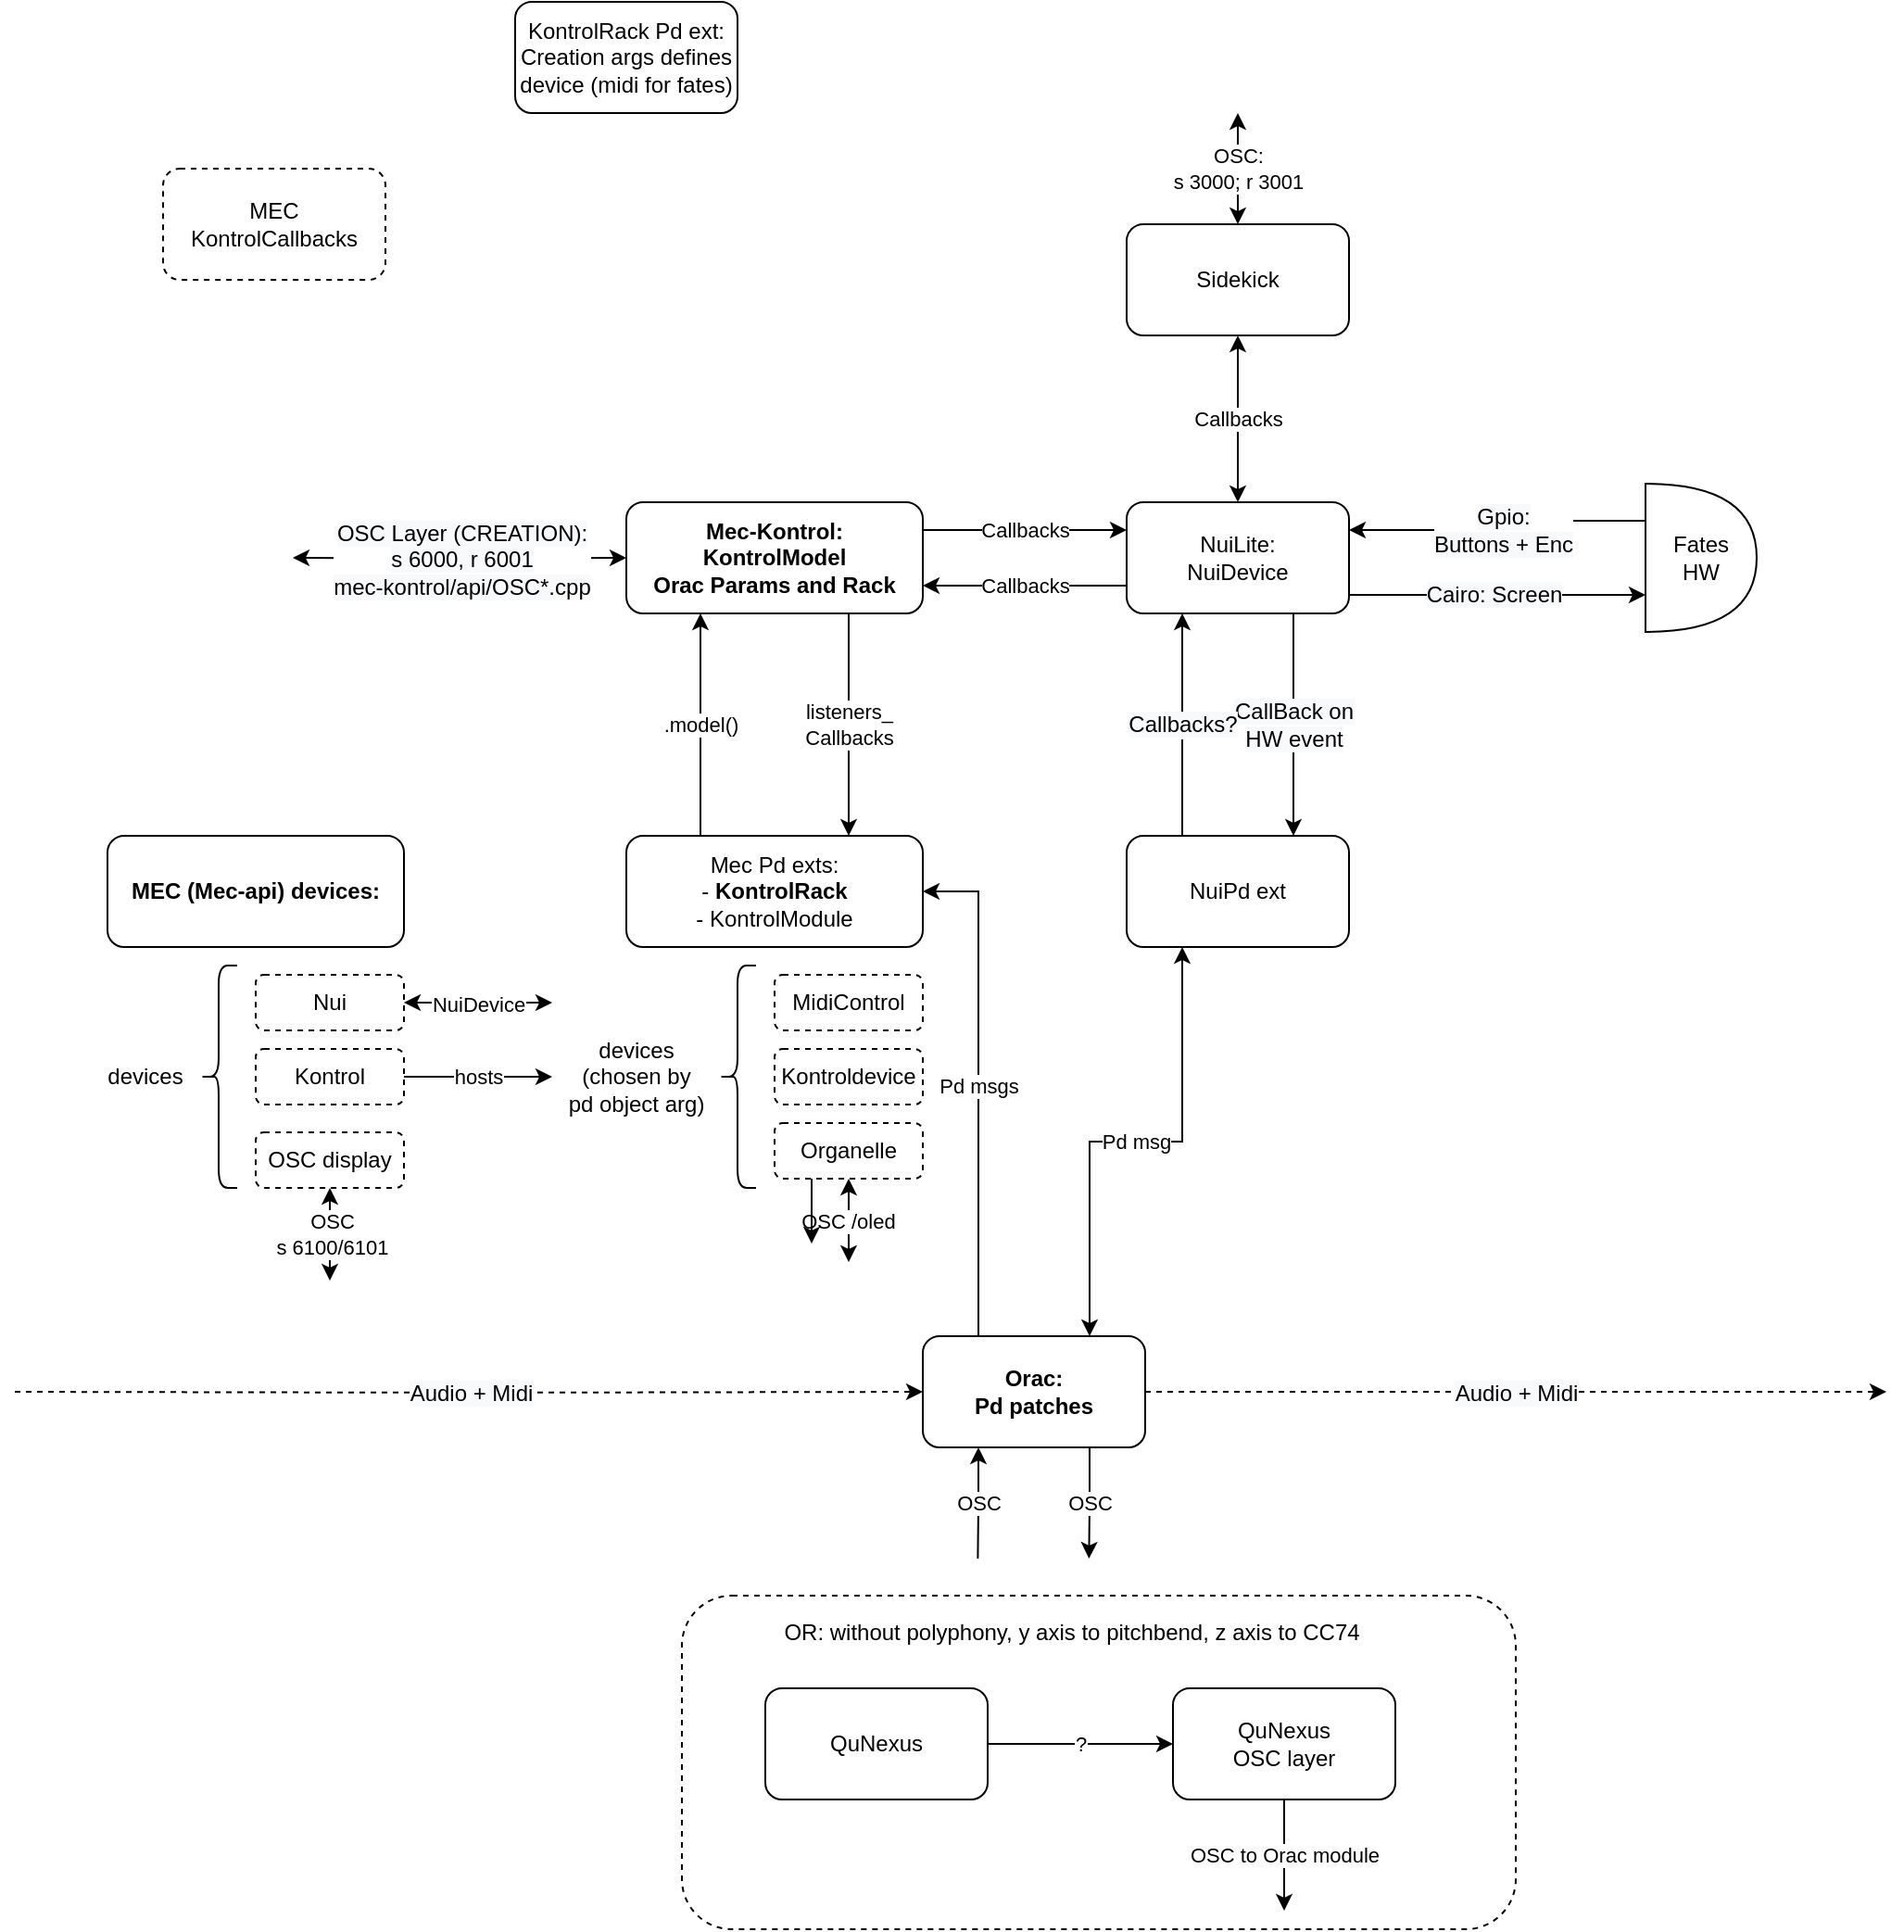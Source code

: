 <mxfile>
    <diagram id="479-L3yI7YsXucOg6hw7" name="Page-1">
        <mxGraphModel dx="1425" dy="1348" grid="1" gridSize="10" guides="1" tooltips="1" connect="1" arrows="1" fold="1" page="1" pageScale="1" pageWidth="850" pageHeight="1100" background="#ffffff" math="0" shadow="0">
            <root>
                <mxCell id="0"/>
                <mxCell id="1" parent="0"/>
                <mxCell id="34" value="&lt;meta charset=&quot;utf-8&quot;&gt;&lt;span style=&quot;color: rgb(0, 0, 0); font-family: helvetica; font-size: 12px; font-style: normal; font-weight: 400; letter-spacing: normal; text-align: center; text-indent: 0px; text-transform: none; word-spacing: 0px; background-color: rgb(248, 249, 250); display: inline; float: none;&quot;&gt;Audio + Midi&lt;/span&gt;" style="edgeStyle=orthogonalEdgeStyle;rounded=0;orthogonalLoop=1;jettySize=auto;html=1;dashed=1;entryX=0;entryY=0.5;entryDx=0;entryDy=0;" parent="1" target="2" edge="1">
                    <mxGeometry relative="1" as="geometry">
                        <mxPoint x="-10" y="750" as="sourcePoint"/>
                    </mxGeometry>
                </mxCell>
                <mxCell id="35" value="&lt;meta charset=&quot;utf-8&quot;&gt;&lt;span style=&quot;color: rgb(0, 0, 0); font-family: helvetica; font-size: 12px; font-style: normal; font-weight: 400; letter-spacing: normal; text-align: center; text-indent: 0px; text-transform: none; word-spacing: 0px; background-color: rgb(248, 249, 250); display: inline; float: none;&quot;&gt;Audio + Midi&lt;/span&gt;" style="edgeStyle=orthogonalEdgeStyle;rounded=0;orthogonalLoop=1;jettySize=auto;html=1;exitX=1;exitY=0.5;exitDx=0;exitDy=0;dashed=1;" parent="1" source="2" edge="1">
                    <mxGeometry relative="1" as="geometry">
                        <mxPoint x="1000" y="750" as="targetPoint"/>
                    </mxGeometry>
                </mxCell>
                <mxCell id="61" value="OSC" style="edgeStyle=orthogonalEdgeStyle;rounded=0;orthogonalLoop=1;jettySize=auto;html=1;exitX=0.25;exitY=1;exitDx=0;exitDy=0;startArrow=classic;startFill=1;endArrow=none;endFill=0;" parent="1" source="2" edge="1">
                    <mxGeometry relative="1" as="geometry">
                        <mxPoint x="509.69" y="840" as="targetPoint"/>
                    </mxGeometry>
                </mxCell>
                <mxCell id="62" value="OSC" style="edgeStyle=orthogonalEdgeStyle;rounded=0;orthogonalLoop=1;jettySize=auto;html=1;exitX=0.75;exitY=1;exitDx=0;exitDy=0;startArrow=none;startFill=0;endArrow=classic;endFill=1;" parent="1" source="2" edge="1">
                    <mxGeometry relative="1" as="geometry">
                        <mxPoint x="569.69" y="840" as="targetPoint"/>
                    </mxGeometry>
                </mxCell>
                <mxCell id="88" value="Pd msgs" style="edgeStyle=orthogonalEdgeStyle;rounded=0;orthogonalLoop=1;jettySize=auto;html=1;exitX=0.25;exitY=0;exitDx=0;exitDy=0;entryX=1;entryY=0.5;entryDx=0;entryDy=0;" parent="1" source="2" target="29" edge="1">
                    <mxGeometry relative="1" as="geometry"/>
                </mxCell>
                <mxCell id="2" value="Orac:&lt;br&gt;Pd patches" style="rounded=1;whiteSpace=wrap;html=1;fontStyle=1" parent="1" vertex="1">
                    <mxGeometry x="480" y="720" width="120" height="60" as="geometry"/>
                </mxCell>
                <mxCell id="18" value="Callbacks" style="edgeStyle=orthogonalEdgeStyle;rounded=0;orthogonalLoop=1;jettySize=auto;html=1;exitX=1;exitY=0.25;exitDx=0;exitDy=0;entryX=0;entryY=0.25;entryDx=0;entryDy=0;" parent="1" source="3" target="4" edge="1">
                    <mxGeometry relative="1" as="geometry"/>
                </mxCell>
                <mxCell id="39" value="&lt;span style=&quot;color: rgb(0 , 0 , 0) ; font-family: &amp;#34;helvetica&amp;#34; ; font-size: 11px ; font-style: normal ; font-weight: 400 ; letter-spacing: normal ; text-align: center ; text-indent: 0px ; text-transform: none ; word-spacing: 0px ; background-color: rgb(255 , 255 , 255) ; display: inline ; float: none&quot;&gt;listeners_&lt;br&gt;Callbacks&lt;br&gt;&lt;/span&gt;" style="edgeStyle=orthogonalEdgeStyle;rounded=0;orthogonalLoop=1;jettySize=auto;html=1;exitX=0.75;exitY=1;exitDx=0;exitDy=0;entryX=0.75;entryY=0;entryDx=0;entryDy=0;" parent="1" source="3" target="29" edge="1">
                    <mxGeometry relative="1" as="geometry"/>
                </mxCell>
                <mxCell id="3" value="Mec-Kontrol:&lt;br&gt;KontrolModel&lt;br&gt;Orac Params and Rack" style="rounded=1;whiteSpace=wrap;html=1;fontStyle=1" parent="1" vertex="1">
                    <mxGeometry x="320" y="270" width="160" height="60" as="geometry"/>
                </mxCell>
                <mxCell id="9" value="&lt;meta charset=&quot;utf-8&quot;&gt;&lt;span style=&quot;color: rgb(0, 0, 0); font-family: helvetica; font-size: 12px; font-style: normal; font-weight: 400; letter-spacing: normal; text-align: center; text-indent: 0px; text-transform: none; word-spacing: 0px; background-color: rgb(248, 249, 250); display: inline; float: none;&quot;&gt;Cairo: Screen&lt;/span&gt;" style="edgeStyle=orthogonalEdgeStyle;rounded=0;orthogonalLoop=1;jettySize=auto;html=1;exitX=1;exitY=0.75;exitDx=0;exitDy=0;entryX=0;entryY=0.75;entryDx=0;entryDy=0;entryPerimeter=0;" parent="1" source="4" target="6" edge="1">
                    <mxGeometry relative="1" as="geometry">
                        <Array as="points">
                            <mxPoint x="710" y="320"/>
                        </Array>
                    </mxGeometry>
                </mxCell>
                <mxCell id="12" value="&lt;span style=&quot;color: rgb(0 , 0 , 0) ; font-family: &amp;#34;helvetica&amp;#34; ; font-size: 12px ; font-style: normal ; font-weight: 400 ; letter-spacing: normal ; text-align: center ; text-indent: 0px ; text-transform: none ; word-spacing: 0px ; background-color: rgb(248 , 249 , 250) ; display: inline ; float: none&quot;&gt;CallBack on&lt;br&gt;HW event&lt;/span&gt;" style="edgeStyle=orthogonalEdgeStyle;rounded=0;orthogonalLoop=1;jettySize=auto;html=1;exitX=0.75;exitY=1;exitDx=0;exitDy=0;entryX=0.75;entryY=0;entryDx=0;entryDy=0;" parent="1" source="4" target="5" edge="1">
                    <mxGeometry relative="1" as="geometry"/>
                </mxCell>
                <mxCell id="17" value="Callbacks" style="edgeStyle=orthogonalEdgeStyle;rounded=0;orthogonalLoop=1;jettySize=auto;html=1;exitX=0;exitY=0.75;exitDx=0;exitDy=0;entryX=1;entryY=0.75;entryDx=0;entryDy=0;" parent="1" source="4" target="3" edge="1">
                    <mxGeometry relative="1" as="geometry"/>
                </mxCell>
                <mxCell id="4" value="NuiLite:&lt;br&gt;NuiDevice" style="rounded=1;whiteSpace=wrap;html=1;" parent="1" vertex="1">
                    <mxGeometry x="590" y="270" width="120" height="60" as="geometry"/>
                </mxCell>
                <mxCell id="13" value="&lt;font face=&quot;helvetica&quot;&gt;&lt;span style=&quot;font-size: 12px ; background-color: rgb(248 , 249 , 250)&quot;&gt;Callbacks?&lt;/span&gt;&lt;/font&gt;" style="edgeStyle=orthogonalEdgeStyle;rounded=0;orthogonalLoop=1;jettySize=auto;html=1;exitX=0.25;exitY=0;exitDx=0;exitDy=0;entryX=0.25;entryY=1;entryDx=0;entryDy=0;" parent="1" source="5" target="4" edge="1">
                    <mxGeometry relative="1" as="geometry"/>
                </mxCell>
                <mxCell id="41" value="&lt;meta charset=&quot;utf-8&quot;&gt;&lt;span style=&quot;color: rgb(0, 0, 0); font-family: helvetica; font-size: 11px; font-style: normal; font-weight: 400; letter-spacing: normal; text-align: center; text-indent: 0px; text-transform: none; word-spacing: 0px; background-color: rgb(255, 255, 255); display: inline; float: none;&quot;&gt;Pd msg&lt;/span&gt;" style="edgeStyle=orthogonalEdgeStyle;rounded=0;orthogonalLoop=1;jettySize=auto;html=1;exitX=0.25;exitY=1;exitDx=0;exitDy=0;entryX=0.75;entryY=0;entryDx=0;entryDy=0;startArrow=classic;startFill=1;" parent="1" source="5" target="2" edge="1">
                    <mxGeometry relative="1" as="geometry"/>
                </mxCell>
                <mxCell id="5" value="NuiPd ext" style="rounded=1;whiteSpace=wrap;html=1;" parent="1" vertex="1">
                    <mxGeometry x="590" y="450" width="120" height="60" as="geometry"/>
                </mxCell>
                <mxCell id="7" value="&lt;meta charset=&quot;utf-8&quot;&gt;&lt;span style=&quot;color: rgb(0, 0, 0); font-family: helvetica; font-size: 12px; font-style: normal; font-weight: 400; letter-spacing: normal; text-align: center; text-indent: 0px; text-transform: none; word-spacing: 0px; background-color: rgb(248, 249, 250); display: inline; float: none;&quot;&gt;Gpio:&lt;/span&gt;&lt;br style=&quot;color: rgb(0, 0, 0); font-family: helvetica; font-size: 12px; font-style: normal; font-weight: 400; letter-spacing: normal; text-align: center; text-indent: 0px; text-transform: none; word-spacing: 0px; background-color: rgb(248, 249, 250);&quot;&gt;&lt;span style=&quot;color: rgb(0, 0, 0); font-family: helvetica; font-size: 12px; font-style: normal; font-weight: 400; letter-spacing: normal; text-align: center; text-indent: 0px; text-transform: none; word-spacing: 0px; background-color: rgb(248, 249, 250); display: inline; float: none;&quot;&gt;Buttons + Enc&lt;/span&gt;" style="edgeStyle=orthogonalEdgeStyle;rounded=0;orthogonalLoop=1;jettySize=auto;html=1;exitX=0;exitY=0.25;exitDx=0;exitDy=0;exitPerimeter=0;entryX=1;entryY=0.25;entryDx=0;entryDy=0;" parent="1" source="6" target="4" edge="1">
                    <mxGeometry relative="1" as="geometry">
                        <Array as="points">
                            <mxPoint x="810" y="285"/>
                        </Array>
                    </mxGeometry>
                </mxCell>
                <mxCell id="6" value="Fates&lt;br&gt;HW" style="shape=or;whiteSpace=wrap;html=1;" parent="1" vertex="1">
                    <mxGeometry x="870" y="260" width="60" height="80" as="geometry"/>
                </mxCell>
                <mxCell id="38" value=".model()" style="edgeStyle=orthogonalEdgeStyle;rounded=0;orthogonalLoop=1;jettySize=auto;html=1;exitX=0.25;exitY=0;exitDx=0;exitDy=0;entryX=0.25;entryY=1;entryDx=0;entryDy=0;" parent="1" source="29" target="3" edge="1">
                    <mxGeometry relative="1" as="geometry"/>
                </mxCell>
                <mxCell id="29" value="Mec Pd exts:&lt;br&gt;- &lt;b&gt;KontrolRack&lt;/b&gt;&lt;br&gt;- KontrolModule" style="rounded=1;whiteSpace=wrap;html=1;" parent="1" vertex="1">
                    <mxGeometry x="320" y="450" width="160" height="60" as="geometry"/>
                </mxCell>
                <mxCell id="45" value="OSC to Orac module" style="edgeStyle=orthogonalEdgeStyle;rounded=0;orthogonalLoop=1;jettySize=auto;html=1;startArrow=none;startFill=0;endArrow=classic;endFill=1;exitX=0.5;exitY=1;exitDx=0;exitDy=0;" parent="1" edge="1">
                    <mxGeometry relative="1" as="geometry">
                        <mxPoint x="675" y="970" as="sourcePoint"/>
                        <mxPoint x="675" y="1030" as="targetPoint"/>
                        <Array as="points">
                            <mxPoint x="675" y="1010"/>
                        </Array>
                    </mxGeometry>
                </mxCell>
                <mxCell id="44" value="QuNexus &lt;br&gt;OSC layer" style="rounded=1;whiteSpace=wrap;html=1;" parent="1" vertex="1">
                    <mxGeometry x="615" y="910" width="120" height="60" as="geometry"/>
                </mxCell>
                <mxCell id="63" value="?" style="edgeStyle=orthogonalEdgeStyle;rounded=0;orthogonalLoop=1;jettySize=auto;html=1;exitX=1;exitY=0.5;exitDx=0;exitDy=0;entryX=0;entryY=0.5;entryDx=0;entryDy=0;startArrow=none;startFill=0;endArrow=classic;endFill=1;" parent="1" source="48" target="44" edge="1">
                    <mxGeometry relative="1" as="geometry"/>
                </mxCell>
                <mxCell id="48" value="QuNexus" style="rounded=1;whiteSpace=wrap;html=1;" parent="1" vertex="1">
                    <mxGeometry x="395" y="910" width="120" height="60" as="geometry"/>
                </mxCell>
                <mxCell id="54" value="Callbacks" style="edgeStyle=orthogonalEdgeStyle;rounded=0;orthogonalLoop=1;jettySize=auto;html=1;exitX=0.5;exitY=1;exitDx=0;exitDy=0;entryX=0.5;entryY=0;entryDx=0;entryDy=0;startArrow=classic;startFill=1;" parent="1" source="52" target="4" edge="1">
                    <mxGeometry relative="1" as="geometry"/>
                </mxCell>
                <mxCell id="55" value="OSC:&lt;br&gt;s 3000; r 3001" style="edgeStyle=orthogonalEdgeStyle;rounded=0;orthogonalLoop=1;jettySize=auto;html=1;exitX=0.5;exitY=0;exitDx=0;exitDy=0;startArrow=classic;startFill=1;endArrow=classic;endFill=1;" parent="1" source="52" edge="1">
                    <mxGeometry relative="1" as="geometry">
                        <mxPoint x="650" y="60" as="targetPoint"/>
                    </mxGeometry>
                </mxCell>
                <mxCell id="52" value="Sidekick" style="rounded=1;whiteSpace=wrap;html=1;" parent="1" vertex="1">
                    <mxGeometry x="590" y="120" width="120" height="60" as="geometry"/>
                </mxCell>
                <mxCell id="57" value="OR: without polyphony, y axis to pitchbend, z axis to CC74" style="text;html=1;align=center;verticalAlign=middle;resizable=0;points=[];autosize=1;strokeColor=none;" parent="1" vertex="1">
                    <mxGeometry x="395" y="870" width="330" height="20" as="geometry"/>
                </mxCell>
                <mxCell id="56" value="" style="rounded=1;whiteSpace=wrap;html=1;dashed=1;fillColor=none;" parent="1" vertex="1">
                    <mxGeometry x="350" y="860" width="450" height="180" as="geometry"/>
                </mxCell>
                <mxCell id="68" value="&lt;meta charset=&quot;utf-8&quot;&gt;&lt;span style=&quot;color: rgb(0, 0, 0); font-family: helvetica; font-size: 12px; font-style: normal; font-weight: 400; letter-spacing: normal; text-align: center; text-indent: 0px; text-transform: none; word-spacing: 0px; background-color: rgb(248, 249, 250); display: inline; float: none;&quot;&gt;OSC Layer (CREATION):&lt;/span&gt;&lt;br style=&quot;color: rgb(0, 0, 0); font-family: helvetica; font-size: 12px; font-style: normal; font-weight: 400; letter-spacing: normal; text-align: center; text-indent: 0px; text-transform: none; word-spacing: 0px; background-color: rgb(248, 249, 250);&quot;&gt;&lt;span style=&quot;color: rgb(0, 0, 0); font-family: helvetica; font-size: 12px; font-style: normal; font-weight: 400; letter-spacing: normal; text-align: center; text-indent: 0px; text-transform: none; word-spacing: 0px; background-color: rgb(248, 249, 250); display: inline; float: none;&quot;&gt;s 6000, r 6001&lt;/span&gt;&lt;br style=&quot;color: rgb(0, 0, 0); font-family: helvetica; font-size: 12px; font-style: normal; font-weight: 400; letter-spacing: normal; text-align: center; text-indent: 0px; text-transform: none; word-spacing: 0px; background-color: rgb(248, 249, 250);&quot;&gt;&lt;span style=&quot;color: rgb(0, 0, 0); font-family: helvetica; font-size: 12px; font-style: normal; font-weight: 400; letter-spacing: normal; text-align: center; text-indent: 0px; text-transform: none; word-spacing: 0px; background-color: rgb(248, 249, 250); display: inline; float: none;&quot;&gt;mec-kontrol/api/OSC*.cpp&lt;/span&gt;" style="edgeStyle=orthogonalEdgeStyle;rounded=0;orthogonalLoop=1;jettySize=auto;html=1;entryX=0;entryY=0.5;entryDx=0;entryDy=0;startArrow=classic;startFill=1;endArrow=classic;endFill=1;" parent="1" target="3" edge="1">
                    <mxGeometry relative="1" as="geometry">
                        <mxPoint x="140" y="300" as="sourcePoint"/>
                    </mxGeometry>
                </mxCell>
                <mxCell id="69" value="MEC (Mec-api) devices:" style="rounded=1;whiteSpace=wrap;html=1;fontStyle=1" parent="1" vertex="1">
                    <mxGeometry x="40" y="450" width="160" height="60" as="geometry"/>
                </mxCell>
                <mxCell id="71" value="KontrolRack Pd ext:&lt;br&gt;Creation args defines device (midi for fates)" style="rounded=1;whiteSpace=wrap;html=1;" parent="1" vertex="1">
                    <mxGeometry x="260" width="120" height="60" as="geometry"/>
                </mxCell>
                <mxCell id="93" value="NuiDevice" style="edgeStyle=orthogonalEdgeStyle;rounded=0;orthogonalLoop=1;jettySize=auto;html=1;exitX=1;exitY=0.5;exitDx=0;exitDy=0;startArrow=classic;startFill=1;" parent="1" source="72" edge="1">
                    <mxGeometry relative="1" as="geometry">
                        <mxPoint x="280" y="540" as="targetPoint"/>
                    </mxGeometry>
                </mxCell>
                <mxCell id="72" value="Nui" style="rounded=1;whiteSpace=wrap;html=1;dashed=1;" parent="1" vertex="1">
                    <mxGeometry x="120" y="525" width="80" height="30" as="geometry"/>
                </mxCell>
                <mxCell id="92" value="&lt;meta charset=&quot;utf-8&quot;&gt;&lt;span style=&quot;color: rgb(0, 0, 0); font-family: helvetica; font-size: 11px; font-style: normal; font-weight: 400; letter-spacing: normal; text-align: center; text-indent: 0px; text-transform: none; word-spacing: 0px; background-color: rgb(255, 255, 255); display: inline; float: none;&quot;&gt;OSC&lt;/span&gt;&lt;br style=&quot;color: rgb(0, 0, 0); font-family: helvetica; font-size: 11px; font-style: normal; font-weight: 400; letter-spacing: normal; text-align: center; text-indent: 0px; text-transform: none; word-spacing: 0px;&quot;&gt;&lt;span style=&quot;color: rgb(0, 0, 0); font-family: helvetica; font-size: 11px; font-style: normal; font-weight: 400; letter-spacing: normal; text-align: center; text-indent: 0px; text-transform: none; word-spacing: 0px; background-color: rgb(255, 255, 255); display: inline; float: none;&quot;&gt;s 6100/6101&lt;/span&gt;" style="edgeStyle=orthogonalEdgeStyle;rounded=0;orthogonalLoop=1;jettySize=auto;html=1;exitX=0.5;exitY=1;exitDx=0;exitDy=0;startArrow=classic;startFill=1;" parent="1" source="74" edge="1">
                    <mxGeometry relative="1" as="geometry">
                        <mxPoint x="160" y="690" as="targetPoint"/>
                    </mxGeometry>
                </mxCell>
                <mxCell id="74" value="OSC display" style="rounded=1;whiteSpace=wrap;html=1;dashed=1;" parent="1" vertex="1">
                    <mxGeometry x="120" y="610" width="80" height="30" as="geometry"/>
                </mxCell>
                <mxCell id="86" value="hosts" style="edgeStyle=orthogonalEdgeStyle;rounded=0;orthogonalLoop=1;jettySize=auto;html=1;exitX=1;exitY=0.5;exitDx=0;exitDy=0;" parent="1" source="75" target="84" edge="1">
                    <mxGeometry relative="1" as="geometry"/>
                </mxCell>
                <mxCell id="75" value="Kontrol" style="rounded=1;whiteSpace=wrap;html=1;dashed=1;" parent="1" vertex="1">
                    <mxGeometry x="120" y="565" width="80" height="30" as="geometry"/>
                </mxCell>
                <mxCell id="77" value="" style="shape=curlyBracket;whiteSpace=wrap;html=1;rounded=1;" parent="1" vertex="1">
                    <mxGeometry x="90" y="520" width="20" height="120" as="geometry"/>
                </mxCell>
                <mxCell id="78" value="devices" style="text;html=1;align=center;verticalAlign=middle;resizable=0;points=[];autosize=1;strokeColor=none;" parent="1" vertex="1">
                    <mxGeometry x="30" y="570" width="60" height="20" as="geometry"/>
                </mxCell>
                <mxCell id="80" value="MidiControl" style="rounded=1;whiteSpace=wrap;html=1;fontStyle=0;dashed=1;" parent="1" vertex="1">
                    <mxGeometry x="400" y="525" width="80" height="30" as="geometry"/>
                </mxCell>
                <mxCell id="81" value="Kontroldevice" style="rounded=1;whiteSpace=wrap;html=1;fontStyle=0;dashed=1;" parent="1" vertex="1">
                    <mxGeometry x="400" y="565" width="80" height="30" as="geometry"/>
                </mxCell>
                <mxCell id="90" value="OSC /oled&amp;nbsp;" style="edgeStyle=orthogonalEdgeStyle;rounded=0;orthogonalLoop=1;jettySize=auto;html=1;exitX=0.5;exitY=1;exitDx=0;exitDy=0;startArrow=classic;startFill=1;" parent="1" source="82" edge="1">
                    <mxGeometry relative="1" as="geometry">
                        <mxPoint x="440" y="680" as="targetPoint"/>
                    </mxGeometry>
                </mxCell>
                <mxCell id="82" value="Organelle" style="rounded=1;whiteSpace=wrap;html=1;fontStyle=0;dashed=1;" parent="1" vertex="1">
                    <mxGeometry x="400" y="605" width="80" height="30" as="geometry"/>
                </mxCell>
                <mxCell id="89" style="edgeStyle=orthogonalEdgeStyle;rounded=0;orthogonalLoop=1;jettySize=auto;html=1;exitX=0.25;exitY=1;exitDx=0;exitDy=0;" parent="1" source="82" edge="1">
                    <mxGeometry relative="1" as="geometry">
                        <mxPoint x="420" y="670" as="targetPoint"/>
                    </mxGeometry>
                </mxCell>
                <mxCell id="83" value="" style="shape=curlyBracket;whiteSpace=wrap;html=1;rounded=1;fontStyle=0" parent="1" vertex="1">
                    <mxGeometry x="370" y="520" width="20" height="120" as="geometry"/>
                </mxCell>
                <mxCell id="84" value="devices&lt;br&gt;(chosen by&lt;br&gt;pd object arg)" style="text;html=1;align=center;verticalAlign=middle;resizable=0;points=[];autosize=1;strokeColor=none;fontStyle=0" parent="1" vertex="1">
                    <mxGeometry x="280" y="555" width="90" height="50" as="geometry"/>
                </mxCell>
                <mxCell id="87" value="MEC KontrolCallbacks" style="rounded=1;whiteSpace=wrap;html=1;dashed=1;" parent="1" vertex="1">
                    <mxGeometry x="70" y="90" width="120" height="60" as="geometry"/>
                </mxCell>
            </root>
        </mxGraphModel>
    </diagram>
</mxfile>